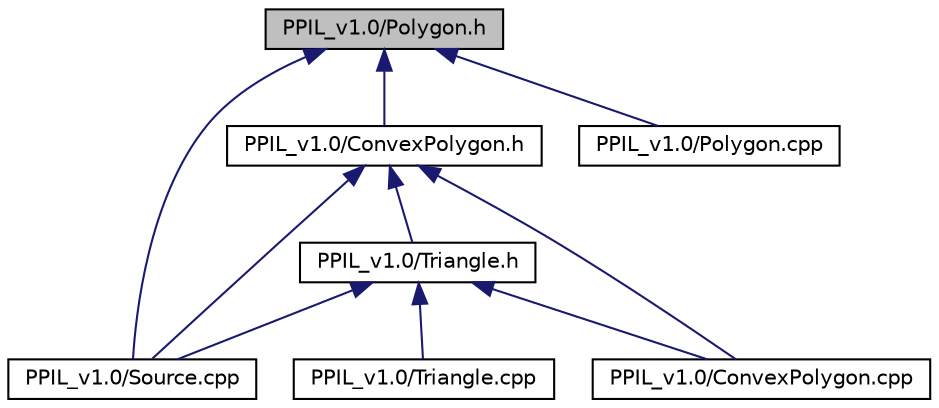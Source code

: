 digraph "PPIL_v1.0/Polygon.h"
{
 // LATEX_PDF_SIZE
  edge [fontname="Helvetica",fontsize="10",labelfontname="Helvetica",labelfontsize="10"];
  node [fontname="Helvetica",fontsize="10",shape=record];
  Node1 [label="PPIL_v1.0/Polygon.h",height=0.2,width=0.4,color="black", fillcolor="grey75", style="filled", fontcolor="black",tooltip=" "];
  Node1 -> Node2 [dir="back",color="midnightblue",fontsize="10",style="solid",fontname="Helvetica"];
  Node2 [label="PPIL_v1.0/ConvexPolygon.h",height=0.2,width=0.4,color="black", fillcolor="white", style="filled",URL="$_convex_polygon_8h.html",tooltip=" "];
  Node2 -> Node3 [dir="back",color="midnightblue",fontsize="10",style="solid",fontname="Helvetica"];
  Node3 [label="PPIL_v1.0/ConvexPolygon.cpp",height=0.2,width=0.4,color="black", fillcolor="white", style="filled",URL="$_convex_polygon_8cpp.html",tooltip=" "];
  Node2 -> Node4 [dir="back",color="midnightblue",fontsize="10",style="solid",fontname="Helvetica"];
  Node4 [label="PPIL_v1.0/Source.cpp",height=0.2,width=0.4,color="black", fillcolor="white", style="filled",URL="$_source_8cpp.html",tooltip=" "];
  Node2 -> Node5 [dir="back",color="midnightblue",fontsize="10",style="solid",fontname="Helvetica"];
  Node5 [label="PPIL_v1.0/Triangle.h",height=0.2,width=0.4,color="black", fillcolor="white", style="filled",URL="$_triangle_8h.html",tooltip=" "];
  Node5 -> Node3 [dir="back",color="midnightblue",fontsize="10",style="solid",fontname="Helvetica"];
  Node5 -> Node4 [dir="back",color="midnightblue",fontsize="10",style="solid",fontname="Helvetica"];
  Node5 -> Node6 [dir="back",color="midnightblue",fontsize="10",style="solid",fontname="Helvetica"];
  Node6 [label="PPIL_v1.0/Triangle.cpp",height=0.2,width=0.4,color="black", fillcolor="white", style="filled",URL="$_triangle_8cpp.html",tooltip=" "];
  Node1 -> Node7 [dir="back",color="midnightblue",fontsize="10",style="solid",fontname="Helvetica"];
  Node7 [label="PPIL_v1.0/Polygon.cpp",height=0.2,width=0.4,color="black", fillcolor="white", style="filled",URL="$_polygon_8cpp.html",tooltip=" "];
  Node1 -> Node4 [dir="back",color="midnightblue",fontsize="10",style="solid",fontname="Helvetica"];
}
